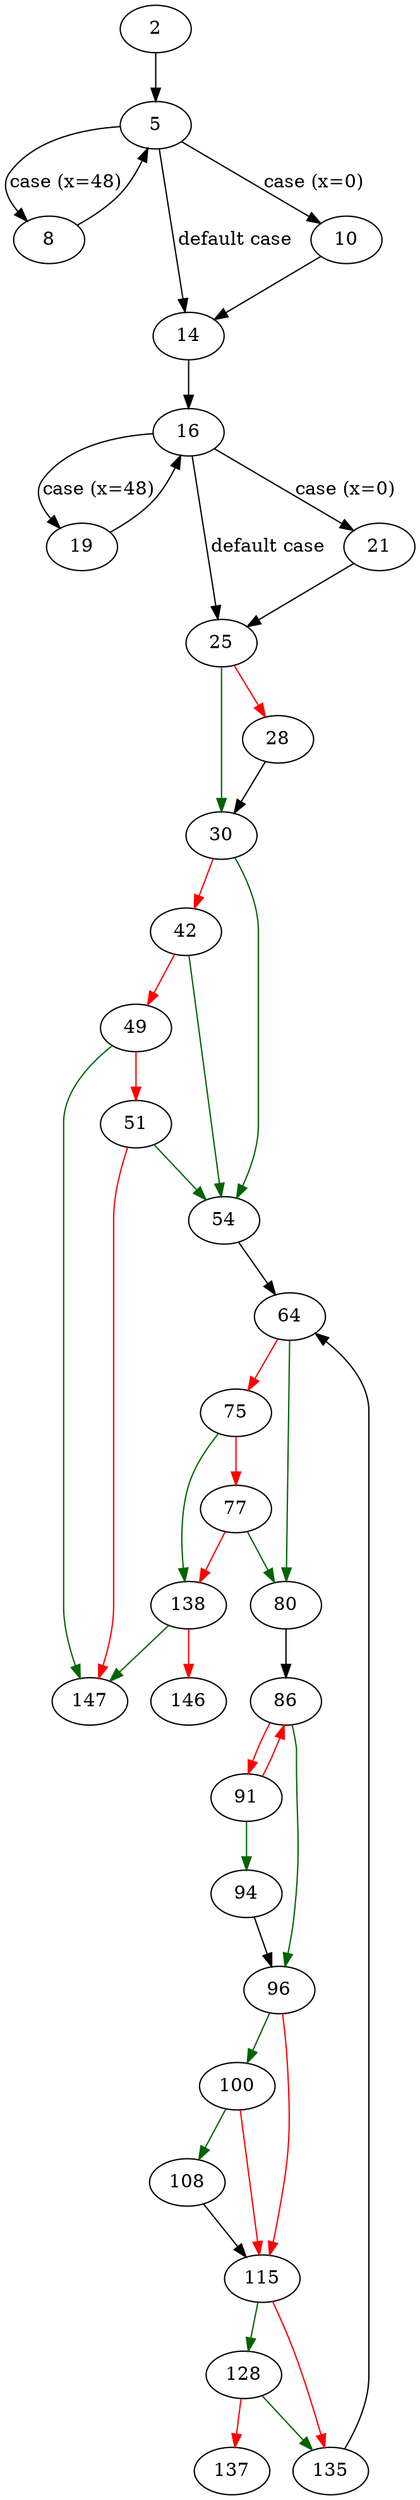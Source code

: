 strict digraph "seq_fast" {
	// Node definitions.
	2 [entry=true];
	5;
	8;
	10;
	14;
	16;
	19;
	21;
	25;
	30;
	28;
	54;
	42;
	49;
	147;
	51;
	64;
	80;
	75;
	138;
	77;
	86;
	96;
	91;
	94;
	100;
	115;
	108;
	128;
	135;
	137;
	146;

	// Edge definitions.
	2 -> 5;
	5 -> 8 [
		cond="case (x=48)"
		label="case (x=48)"
	];
	5 -> 10 [
		cond="case (x=0)"
		label="case (x=0)"
	];
	5 -> 14 [
		cond="default case"
		label="default case"
	];
	8 -> 5;
	10 -> 14;
	14 -> 16;
	16 -> 19 [
		cond="case (x=48)"
		label="case (x=48)"
	];
	16 -> 21 [
		cond="case (x=0)"
		label="case (x=0)"
	];
	16 -> 25 [
		cond="default case"
		label="default case"
	];
	19 -> 16;
	21 -> 25;
	25 -> 30 [
		color=darkgreen
		cond=true
	];
	25 -> 28 [
		color=red
		cond=false
	];
	30 -> 54 [
		color=darkgreen
		cond=true
	];
	30 -> 42 [
		color=red
		cond=false
	];
	28 -> 30;
	54 -> 64;
	42 -> 54 [
		color=darkgreen
		cond=true
	];
	42 -> 49 [
		color=red
		cond=false
	];
	49 -> 147 [
		color=darkgreen
		cond=true
	];
	49 -> 51 [
		color=red
		cond=false
	];
	51 -> 54 [
		color=darkgreen
		cond=true
	];
	51 -> 147 [
		color=red
		cond=false
	];
	64 -> 80 [
		color=darkgreen
		cond=true
	];
	64 -> 75 [
		color=red
		cond=false
	];
	80 -> 86;
	75 -> 138 [
		color=darkgreen
		cond=true
	];
	75 -> 77 [
		color=red
		cond=false
	];
	138 -> 147 [
		color=darkgreen
		cond=true
	];
	138 -> 146 [
		color=red
		cond=false
	];
	77 -> 80 [
		color=darkgreen
		cond=true
	];
	77 -> 138 [
		color=red
		cond=false
	];
	86 -> 96 [
		color=darkgreen
		cond=true
	];
	86 -> 91 [
		color=red
		cond=false
	];
	96 -> 100 [
		color=darkgreen
		cond=true
	];
	96 -> 115 [
		color=red
		cond=false
	];
	91 -> 86 [
		color=red
		cond=false
	];
	91 -> 94 [
		color=darkgreen
		cond=true
	];
	94 -> 96;
	100 -> 115 [
		color=red
		cond=false
	];
	100 -> 108 [
		color=darkgreen
		cond=true
	];
	115 -> 128 [
		color=darkgreen
		cond=true
	];
	115 -> 135 [
		color=red
		cond=false
	];
	108 -> 115;
	128 -> 135 [
		color=darkgreen
		cond=true
	];
	128 -> 137 [
		color=red
		cond=false
	];
	135 -> 64;
}